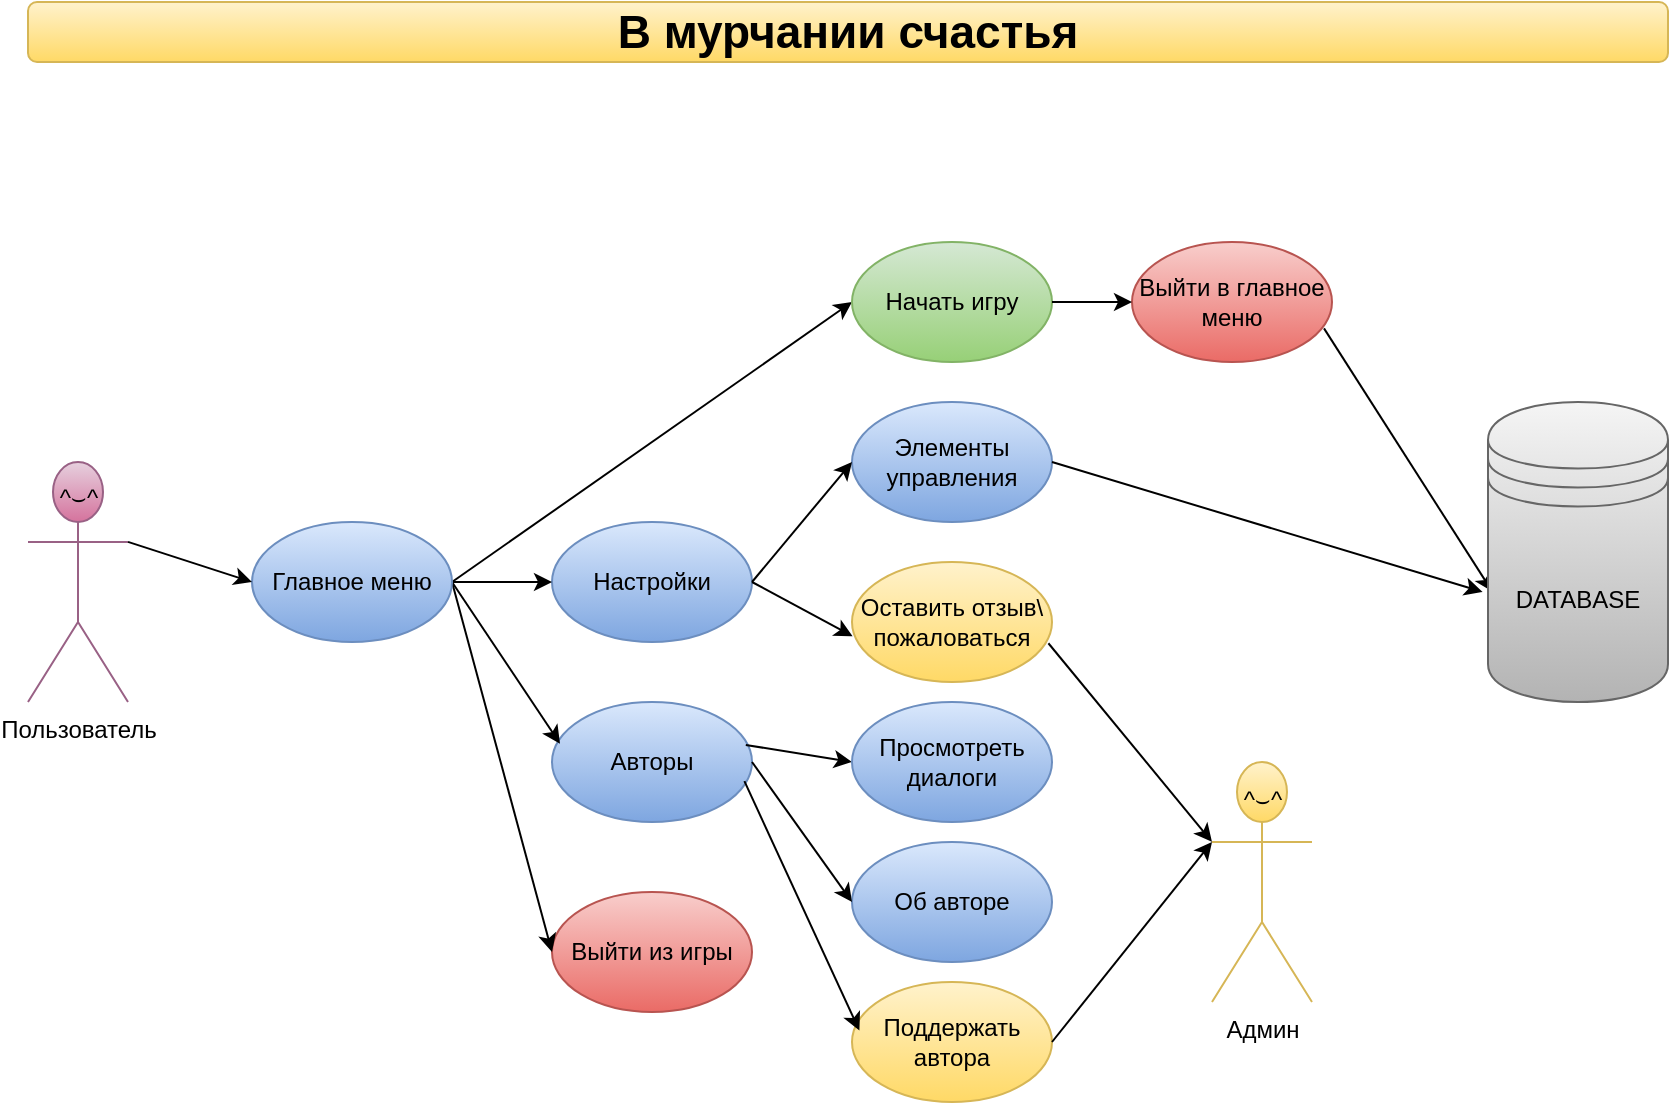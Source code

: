 <mxfile version="27.1.4">
  <diagram name="Страница — 1" id="TY2Rrq8kBV5dry72VhEx">
    <mxGraphModel dx="2316" dy="839" grid="1" gridSize="10" guides="1" tooltips="1" connect="1" arrows="1" fold="1" page="1" pageScale="1" pageWidth="827" pageHeight="1169" math="0" shadow="0">
      <root>
        <mxCell id="0" />
        <mxCell id="1" parent="0" />
        <mxCell id="f56QXmAIwIaLHG7PofKs-2" value="Пользователь" style="shape=umlActor;verticalLabelPosition=bottom;verticalAlign=top;html=1;outlineConnect=0;fillColor=#e6d0de;strokeColor=#996185;gradientColor=#d5739d;" parent="1" vertex="1">
          <mxGeometry x="-440" y="470" width="50" height="120" as="geometry" />
        </mxCell>
        <mxCell id="f56QXmAIwIaLHG7PofKs-7" value="Настройки" style="ellipse;whiteSpace=wrap;html=1;fillColor=#dae8fc;gradientColor=#7ea6e0;strokeColor=#6c8ebf;" parent="1" vertex="1">
          <mxGeometry x="-178" y="500" width="100" height="60" as="geometry" />
        </mxCell>
        <mxCell id="f56QXmAIwIaLHG7PofKs-11" value="Авторы" style="ellipse;whiteSpace=wrap;html=1;fillColor=#dae8fc;gradientColor=#7ea6e0;strokeColor=#6c8ebf;" parent="1" vertex="1">
          <mxGeometry x="-178" y="590" width="100" height="60" as="geometry" />
        </mxCell>
        <mxCell id="f56QXmAIwIaLHG7PofKs-12" value="Выйти из игры" style="ellipse;whiteSpace=wrap;html=1;fillColor=#f8cecc;gradientColor=#ea6b66;strokeColor=#b85450;" parent="1" vertex="1">
          <mxGeometry x="-178" y="685" width="100" height="60" as="geometry" />
        </mxCell>
        <mxCell id="f56QXmAIwIaLHG7PofKs-13" value="" style="endArrow=classic;html=1;rounded=0;entryX=0;entryY=0.5;entryDx=0;entryDy=0;exitX=1;exitY=0.5;exitDx=0;exitDy=0;" parent="1" source="f56QXmAIwIaLHG7PofKs-51" target="f56QXmAIwIaLHG7PofKs-23" edge="1">
          <mxGeometry width="50" height="50" relative="1" as="geometry">
            <mxPoint x="-238" y="440" as="sourcePoint" />
            <mxPoint x="-175.2" y="361.1" as="targetPoint" />
          </mxGeometry>
        </mxCell>
        <mxCell id="f56QXmAIwIaLHG7PofKs-16" value="" style="endArrow=classic;html=1;rounded=0;exitX=1;exitY=0.5;exitDx=0;exitDy=0;" parent="1" source="f56QXmAIwIaLHG7PofKs-51" target="f56QXmAIwIaLHG7PofKs-7" edge="1">
          <mxGeometry width="50" height="50" relative="1" as="geometry">
            <mxPoint x="-228" y="510" as="sourcePoint" />
            <mxPoint x="-178" y="490" as="targetPoint" />
          </mxGeometry>
        </mxCell>
        <mxCell id="f56QXmAIwIaLHG7PofKs-18" value="" style="endArrow=classic;html=1;rounded=0;exitX=1;exitY=0.5;exitDx=0;exitDy=0;entryX=0.04;entryY=0.347;entryDx=0;entryDy=0;entryPerimeter=0;" parent="1" source="f56QXmAIwIaLHG7PofKs-51" target="f56QXmAIwIaLHG7PofKs-11" edge="1">
          <mxGeometry width="50" height="50" relative="1" as="geometry">
            <mxPoint x="-239" y="575" as="sourcePoint" />
            <mxPoint x="-178" y="540" as="targetPoint" />
          </mxGeometry>
        </mxCell>
        <mxCell id="f56QXmAIwIaLHG7PofKs-19" value="" style="endArrow=classic;html=1;rounded=0;exitX=1;exitY=0.5;exitDx=0;exitDy=0;entryX=0;entryY=0.5;entryDx=0;entryDy=0;" parent="1" source="f56QXmAIwIaLHG7PofKs-51" target="f56QXmAIwIaLHG7PofKs-12" edge="1">
          <mxGeometry width="50" height="50" relative="1" as="geometry">
            <mxPoint x="-248" y="670" as="sourcePoint" />
            <mxPoint x="-198" y="620" as="targetPoint" />
          </mxGeometry>
        </mxCell>
        <mxCell id="f56QXmAIwIaLHG7PofKs-23" value="Начать игру" style="ellipse;whiteSpace=wrap;html=1;fillColor=#d5e8d4;gradientColor=#97d077;strokeColor=#82b366;" parent="1" vertex="1">
          <mxGeometry x="-28" y="360" width="100" height="60" as="geometry" />
        </mxCell>
        <mxCell id="f56QXmAIwIaLHG7PofKs-27" value="Выйти в главное меню" style="ellipse;whiteSpace=wrap;html=1;fillColor=#f8cecc;gradientColor=#ea6b66;strokeColor=#b85450;" parent="1" vertex="1">
          <mxGeometry x="112" y="360" width="100" height="60" as="geometry" />
        </mxCell>
        <mxCell id="f56QXmAIwIaLHG7PofKs-30" value="" style="endArrow=classic;html=1;rounded=0;exitX=1;exitY=0.5;exitDx=0;exitDy=0;entryX=0;entryY=0.5;entryDx=0;entryDy=0;" parent="1" source="f56QXmAIwIaLHG7PofKs-23" target="f56QXmAIwIaLHG7PofKs-27" edge="1">
          <mxGeometry width="50" height="50" relative="1" as="geometry">
            <mxPoint x="-8" y="560" as="sourcePoint" />
            <mxPoint x="42" y="510" as="targetPoint" />
          </mxGeometry>
        </mxCell>
        <mxCell id="f56QXmAIwIaLHG7PofKs-32" value="" style="endArrow=classic;html=1;rounded=0;exitX=0.969;exitY=0.358;exitDx=0;exitDy=0;exitPerimeter=0;entryX=0;entryY=0.5;entryDx=0;entryDy=0;" parent="1" source="f56QXmAIwIaLHG7PofKs-11" target="f56QXmAIwIaLHG7PofKs-33" edge="1">
          <mxGeometry width="50" height="50" relative="1" as="geometry">
            <mxPoint x="-8" y="560" as="sourcePoint" />
            <mxPoint x="-58" y="560" as="targetPoint" />
          </mxGeometry>
        </mxCell>
        <mxCell id="f56QXmAIwIaLHG7PofKs-33" value="Просмотреть диалоги" style="ellipse;whiteSpace=wrap;html=1;fillColor=#dae8fc;gradientColor=#7ea6e0;strokeColor=#6c8ebf;" parent="1" vertex="1">
          <mxGeometry x="-28" y="590" width="100" height="60" as="geometry" />
        </mxCell>
        <mxCell id="f56QXmAIwIaLHG7PofKs-34" value="Об авторе" style="ellipse;whiteSpace=wrap;html=1;fillColor=#dae8fc;gradientColor=#7ea6e0;strokeColor=#6c8ebf;" parent="1" vertex="1">
          <mxGeometry x="-28" y="660" width="100" height="60" as="geometry" />
        </mxCell>
        <mxCell id="f56QXmAIwIaLHG7PofKs-35" value="Поддержать автора" style="ellipse;whiteSpace=wrap;html=1;fillColor=#fff2cc;gradientColor=#ffd966;strokeColor=#d6b656;" parent="1" vertex="1">
          <mxGeometry x="-28" y="730" width="100" height="60" as="geometry" />
        </mxCell>
        <mxCell id="f56QXmAIwIaLHG7PofKs-36" value="" style="endArrow=classic;html=1;rounded=0;exitX=1;exitY=0.5;exitDx=0;exitDy=0;entryX=0;entryY=0.5;entryDx=0;entryDy=0;" parent="1" source="f56QXmAIwIaLHG7PofKs-11" target="f56QXmAIwIaLHG7PofKs-34" edge="1">
          <mxGeometry width="50" height="50" relative="1" as="geometry">
            <mxPoint x="-8" y="560" as="sourcePoint" />
            <mxPoint x="42" y="510" as="targetPoint" />
          </mxGeometry>
        </mxCell>
        <mxCell id="f56QXmAIwIaLHG7PofKs-37" value="" style="endArrow=classic;html=1;rounded=0;exitX=0.962;exitY=0.66;exitDx=0;exitDy=0;exitPerimeter=0;entryX=0.037;entryY=0.405;entryDx=0;entryDy=0;entryPerimeter=0;" parent="1" source="f56QXmAIwIaLHG7PofKs-11" target="f56QXmAIwIaLHG7PofKs-35" edge="1">
          <mxGeometry width="50" height="50" relative="1" as="geometry">
            <mxPoint x="-8" y="560" as="sourcePoint" />
            <mxPoint x="42" y="510" as="targetPoint" />
          </mxGeometry>
        </mxCell>
        <mxCell id="f56QXmAIwIaLHG7PofKs-38" value="Оставить отзыв\&lt;div&gt;пожаловаться&lt;/div&gt;" style="ellipse;whiteSpace=wrap;html=1;fillColor=#fff2cc;gradientColor=#ffd966;strokeColor=#d6b656;" parent="1" vertex="1">
          <mxGeometry x="-28" y="520" width="100" height="60" as="geometry" />
        </mxCell>
        <mxCell id="f56QXmAIwIaLHG7PofKs-39" value="" style="endArrow=classic;html=1;rounded=0;exitX=1;exitY=0.5;exitDx=0;exitDy=0;entryX=0.003;entryY=0.619;entryDx=0;entryDy=0;entryPerimeter=0;" parent="1" source="f56QXmAIwIaLHG7PofKs-7" target="f56QXmAIwIaLHG7PofKs-38" edge="1">
          <mxGeometry width="50" height="50" relative="1" as="geometry">
            <mxPoint x="-48" y="530" as="sourcePoint" />
            <mxPoint x="2" y="480" as="targetPoint" />
          </mxGeometry>
        </mxCell>
        <mxCell id="f56QXmAIwIaLHG7PofKs-40" value="Элементы управления" style="ellipse;whiteSpace=wrap;html=1;fillColor=#dae8fc;gradientColor=#7ea6e0;strokeColor=#6c8ebf;" parent="1" vertex="1">
          <mxGeometry x="-28" y="440" width="100" height="60" as="geometry" />
        </mxCell>
        <mxCell id="f56QXmAIwIaLHG7PofKs-41" value="" style="endArrow=classic;html=1;rounded=0;exitX=1;exitY=0.5;exitDx=0;exitDy=0;entryX=0;entryY=0.5;entryDx=0;entryDy=0;" parent="1" source="f56QXmAIwIaLHG7PofKs-7" target="f56QXmAIwIaLHG7PofKs-40" edge="1">
          <mxGeometry width="50" height="50" relative="1" as="geometry">
            <mxPoint x="-48" y="530" as="sourcePoint" />
            <mxPoint x="2" y="480" as="targetPoint" />
          </mxGeometry>
        </mxCell>
        <mxCell id="f56QXmAIwIaLHG7PofKs-45" value="" style="endArrow=classic;html=1;rounded=0;exitX=0.96;exitY=0.72;exitDx=0;exitDy=0;exitPerimeter=0;entryX=0.024;entryY=0.632;entryDx=0;entryDy=0;entryPerimeter=0;" parent="1" source="f56QXmAIwIaLHG7PofKs-27" target="f56QXmAIwIaLHG7PofKs-56" edge="1">
          <mxGeometry width="50" height="50" relative="1" as="geometry">
            <mxPoint x="82" y="630" as="sourcePoint" />
            <mxPoint x="293.2" y="494.96" as="targetPoint" />
          </mxGeometry>
        </mxCell>
        <mxCell id="f56QXmAIwIaLHG7PofKs-47" value="" style="endArrow=classic;html=1;rounded=0;exitX=0.982;exitY=0.677;exitDx=0;exitDy=0;exitPerimeter=0;entryX=0;entryY=0.333;entryDx=0;entryDy=0;entryPerimeter=0;" parent="1" source="f56QXmAIwIaLHG7PofKs-38" target="f56QXmAIwIaLHG7PofKs-58" edge="1">
          <mxGeometry width="50" height="50" relative="1" as="geometry">
            <mxPoint x="82" y="630" as="sourcePoint" />
            <mxPoint x="282" y="510" as="targetPoint" />
          </mxGeometry>
        </mxCell>
        <mxCell id="f56QXmAIwIaLHG7PofKs-48" value="" style="endArrow=classic;html=1;rounded=0;exitX=1;exitY=0.5;exitDx=0;exitDy=0;entryX=-0.03;entryY=0.633;entryDx=0;entryDy=0;entryPerimeter=0;" parent="1" source="f56QXmAIwIaLHG7PofKs-40" target="f56QXmAIwIaLHG7PofKs-56" edge="1">
          <mxGeometry width="50" height="50" relative="1" as="geometry">
            <mxPoint x="82" y="630" as="sourcePoint" />
            <mxPoint x="307" y="530" as="targetPoint" />
          </mxGeometry>
        </mxCell>
        <mxCell id="f56QXmAIwIaLHG7PofKs-49" value="" style="endArrow=classic;html=1;rounded=0;exitX=1;exitY=0.5;exitDx=0;exitDy=0;entryX=0;entryY=0.333;entryDx=0;entryDy=0;entryPerimeter=0;" parent="1" source="f56QXmAIwIaLHG7PofKs-35" target="f56QXmAIwIaLHG7PofKs-58" edge="1">
          <mxGeometry width="50" height="50" relative="1" as="geometry">
            <mxPoint x="72" y="740" as="sourcePoint" />
            <mxPoint x="307.15" y="540.2" as="targetPoint" />
          </mxGeometry>
        </mxCell>
        <mxCell id="f56QXmAIwIaLHG7PofKs-51" value="Главное меню" style="ellipse;whiteSpace=wrap;html=1;fillColor=#dae8fc;gradientColor=#7ea6e0;strokeColor=#6c8ebf;" parent="1" vertex="1">
          <mxGeometry x="-328" y="500" width="100" height="60" as="geometry" />
        </mxCell>
        <mxCell id="f56QXmAIwIaLHG7PofKs-52" value="" style="endArrow=classic;html=1;rounded=0;exitX=1;exitY=0.333;exitDx=0;exitDy=0;exitPerimeter=0;entryX=0;entryY=0.5;entryDx=0;entryDy=0;" parent="1" source="f56QXmAIwIaLHG7PofKs-2" target="f56QXmAIwIaLHG7PofKs-51" edge="1">
          <mxGeometry width="50" height="50" relative="1" as="geometry">
            <mxPoint x="82" y="630" as="sourcePoint" />
            <mxPoint x="132" y="580" as="targetPoint" />
          </mxGeometry>
        </mxCell>
        <mxCell id="f56QXmAIwIaLHG7PofKs-53" value="&lt;span style=&quot;font-size: 23px;&quot;&gt;&lt;b&gt;В мурчании счастья&lt;/b&gt;&lt;/span&gt;" style="rounded=1;whiteSpace=wrap;html=1;fillColor=#fff2cc;strokeColor=#d6b656;gradientColor=#ffd966;" parent="1" vertex="1">
          <mxGeometry x="-440" y="240" width="820" height="30" as="geometry" />
        </mxCell>
        <mxCell id="f56QXmAIwIaLHG7PofKs-56" value="DATABASE" style="shape=datastore;whiteSpace=wrap;html=1;fillColor=#f5f5f5;gradientColor=#b3b3b3;strokeColor=#666666;" parent="1" vertex="1">
          <mxGeometry x="290" y="440" width="90" height="150" as="geometry" />
        </mxCell>
        <mxCell id="f56QXmAIwIaLHG7PofKs-58" value="Админ" style="shape=umlActor;verticalLabelPosition=bottom;verticalAlign=top;html=1;outlineConnect=0;fillColor=#fff2cc;strokeColor=#d6b656;gradientColor=#ffd966;" parent="1" vertex="1">
          <mxGeometry x="152" y="620" width="50" height="120" as="geometry" />
        </mxCell>
        <mxCell id="PzMSYrURTPvcC61ZVtxS-1" value="^⌣^" style="text;html=1;align=center;verticalAlign=middle;resizable=0;points=[];autosize=1;strokeColor=none;fillColor=none;" parent="1" vertex="1">
          <mxGeometry x="-435" y="473" width="40" height="30" as="geometry" />
        </mxCell>
        <mxCell id="PzMSYrURTPvcC61ZVtxS-2" value="^⌣^" style="text;html=1;align=center;verticalAlign=middle;resizable=0;points=[];autosize=1;strokeColor=none;fillColor=none;" parent="1" vertex="1">
          <mxGeometry x="157" y="624" width="40" height="30" as="geometry" />
        </mxCell>
      </root>
    </mxGraphModel>
  </diagram>
</mxfile>
